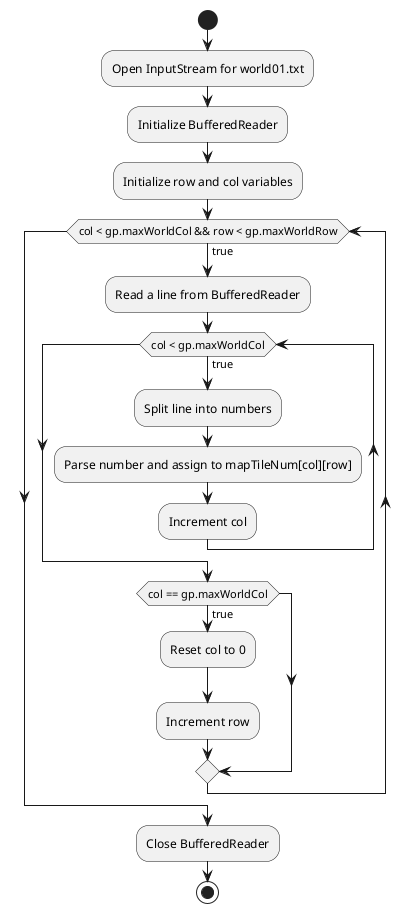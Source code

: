 @startuml
start

:Open InputStream for world01.txt;
:Initialize BufferedReader;
:Initialize row and col variables;
while (col < gp.maxWorldCol && row < gp.maxWorldRow) is (true)
    :Read a line from BufferedReader;
    while (col < gp.maxWorldCol) is (true)
        :Split line into numbers;
        :Parse number and assign to mapTileNum[col][row];
        :Increment col;
    endwhile
    if (col == gp.maxWorldCol) then (true)
        :Reset col to 0;
        :Increment row;
    endif
endwhile
:Close BufferedReader;

stop
@enduml
